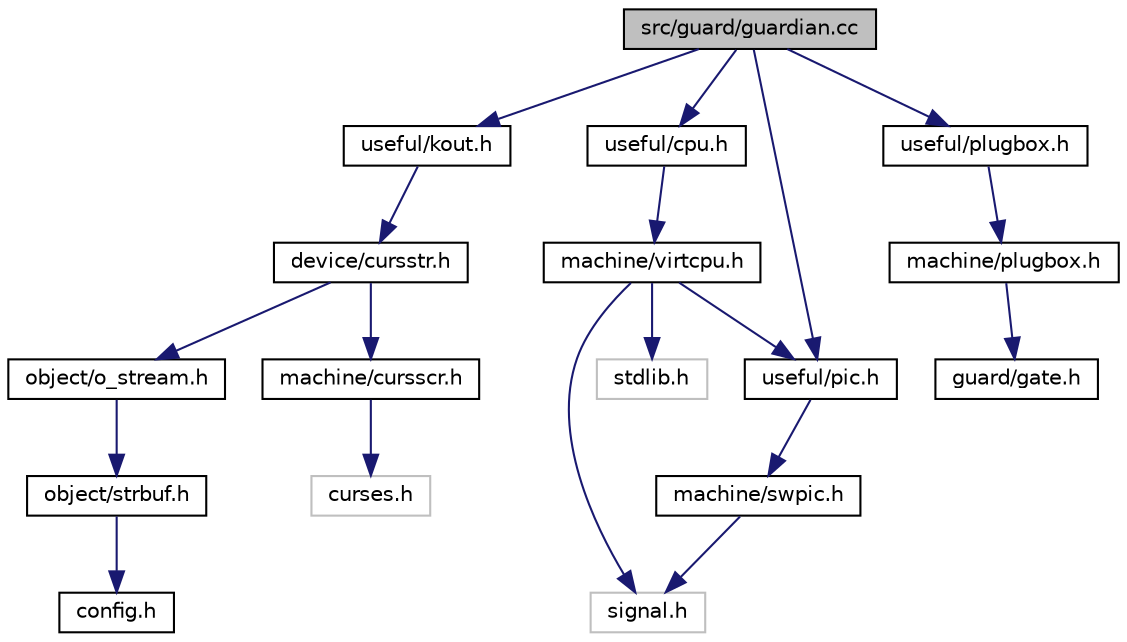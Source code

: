 digraph G
{
  bgcolor="transparent";
  edge [fontname="Helvetica",fontsize="10",labelfontname="Helvetica",labelfontsize="10"];
  node [fontname="Helvetica",fontsize="10",shape=record];
  Node1 [label="src/guard/guardian.cc",height=0.2,width=0.4,color="black", fillcolor="grey75", style="filled" fontcolor="black"];
  Node1 -> Node2 [color="midnightblue",fontsize="10",style="solid",fontname="Helvetica"];
  Node2 [label="useful/kout.h",height=0.2,width=0.4,color="black",URL="$kout_8h.html",tooltip="help include file for use of global declared variable kout, declared in main.cc"];
  Node2 -> Node3 [color="midnightblue",fontsize="10",style="solid",fontname="Helvetica"];
  Node3 [label="device/cursstr.h",height=0.2,width=0.4,color="black",URL="$cursstr_8h.html"];
  Node3 -> Node4 [color="midnightblue",fontsize="10",style="solid",fontname="Helvetica"];
  Node4 [label="object/o_stream.h",height=0.2,width=0.4,color="black",URL="$o__stream_8h.html"];
  Node4 -> Node5 [color="midnightblue",fontsize="10",style="solid",fontname="Helvetica"];
  Node5 [label="object/strbuf.h",height=0.2,width=0.4,color="black",URL="$strbuf_8h.html"];
  Node5 -> Node6 [color="midnightblue",fontsize="10",style="solid",fontname="Helvetica"];
  Node6 [label="config.h",height=0.2,width=0.4,color="black",URL="$config_8h.html"];
  Node3 -> Node7 [color="midnightblue",fontsize="10",style="solid",fontname="Helvetica"];
  Node7 [label="machine/cursscr.h",height=0.2,width=0.4,color="black",URL="$cursscr_8h.html"];
  Node7 -> Node8 [color="midnightblue",fontsize="10",style="solid",fontname="Helvetica"];
  Node8 [label="curses.h",height=0.2,width=0.4,color="grey75"];
  Node1 -> Node9 [color="midnightblue",fontsize="10",style="solid",fontname="Helvetica"];
  Node9 [label="useful/cpu.h",height=0.2,width=0.4,color="black",URL="$cpu_8h.html",tooltip="help include file for use of global declared variable cpu, declared in main.cc"];
  Node9 -> Node10 [color="midnightblue",fontsize="10",style="solid",fontname="Helvetica"];
  Node10 [label="machine/virtcpu.h",height=0.2,width=0.4,color="black",URL="$virtcpu_8h.html"];
  Node10 -> Node11 [color="midnightblue",fontsize="10",style="solid",fontname="Helvetica"];
  Node11 [label="signal.h",height=0.2,width=0.4,color="grey75"];
  Node10 -> Node12 [color="midnightblue",fontsize="10",style="solid",fontname="Helvetica"];
  Node12 [label="stdlib.h",height=0.2,width=0.4,color="grey75"];
  Node10 -> Node13 [color="midnightblue",fontsize="10",style="solid",fontname="Helvetica"];
  Node13 [label="useful/pic.h",height=0.2,width=0.4,color="black",URL="$pic_8h.html"];
  Node13 -> Node14 [color="midnightblue",fontsize="10",style="solid",fontname="Helvetica"];
  Node14 [label="machine/swpic.h",height=0.2,width=0.4,color="black",URL="$swpic_8h.html"];
  Node14 -> Node11 [color="midnightblue",fontsize="10",style="solid",fontname="Helvetica"];
  Node1 -> Node13 [color="midnightblue",fontsize="10",style="solid",fontname="Helvetica"];
  Node1 -> Node15 [color="midnightblue",fontsize="10",style="solid",fontname="Helvetica"];
  Node15 [label="useful/plugbox.h",height=0.2,width=0.4,color="black",URL="$useful_2plugbox_8h.html"];
  Node15 -> Node16 [color="midnightblue",fontsize="10",style="solid",fontname="Helvetica"];
  Node16 [label="machine/plugbox.h",height=0.2,width=0.4,color="black",URL="$machine_2plugbox_8h.html"];
  Node16 -> Node17 [color="midnightblue",fontsize="10",style="solid",fontname="Helvetica"];
  Node17 [label="guard/gate.h",height=0.2,width=0.4,color="black",URL="$gate_8h.html"];
}
